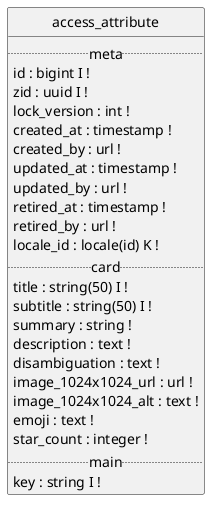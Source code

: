 @startuml uml
skinparam monochrome true
skinparam linetype ortho
hide circle

entity access_attribute {
  .. meta ..
  id : bigint I !
  zid : uuid I !
  lock_version : int !
  created_at : timestamp !
  created_by : url !
  updated_at : timestamp !
  updated_by : url !
  retired_at : timestamp !
  retired_by : url !
  locale_id : locale(id) K !
  .. card ..
  title : string(50) I !
  subtitle : string(50) I !
  summary : string !
  description : text !
  disambiguation : text !
  image_1024x1024_url : url !
  image_1024x1024_alt : text !
  emoji : text !
  star_count : integer !
  .. main ..
  key : string I !
}

@enduml
